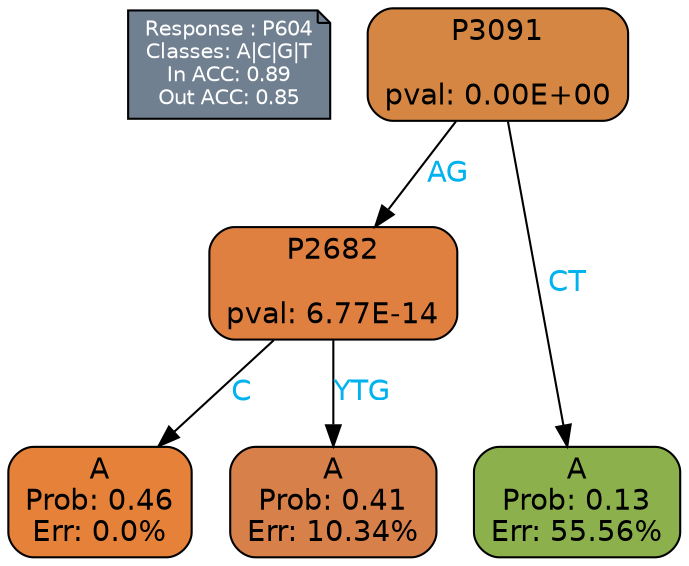 digraph Tree {
node [shape=box, style="filled, rounded", color="black", fontname=helvetica] ;
graph [ranksep=equally, splines=polylines, bgcolor=transparent, dpi=600] ;
edge [fontname=helvetica] ;
LEGEND [label="Response : P604
Classes: A|C|G|T
In ACC: 0.89
Out ACC: 0.85
",shape=note,align=left,style=filled,fillcolor="slategray",fontcolor="white",fontsize=10];1 [label="P3091

pval: 0.00E+00", fillcolor="#d48642"] ;
2 [label="P2682

pval: 6.77E-14", fillcolor="#df8041"] ;
3 [label="A
Prob: 0.46
Err: 0.0%", fillcolor="#e58139"] ;
4 [label="A
Prob: 0.41
Err: 10.34%", fillcolor="#d8804a"] ;
5 [label="A
Prob: 0.13
Err: 55.56%", fillcolor="#8bb04c"] ;
1 -> 2 [label="AG",fontcolor=deepskyblue2] ;
1 -> 5 [label="CT",fontcolor=deepskyblue2] ;
2 -> 3 [label="C",fontcolor=deepskyblue2] ;
2 -> 4 [label="YTG",fontcolor=deepskyblue2] ;
{rank = same; 3;4;5;}{rank = same; LEGEND;1;}}